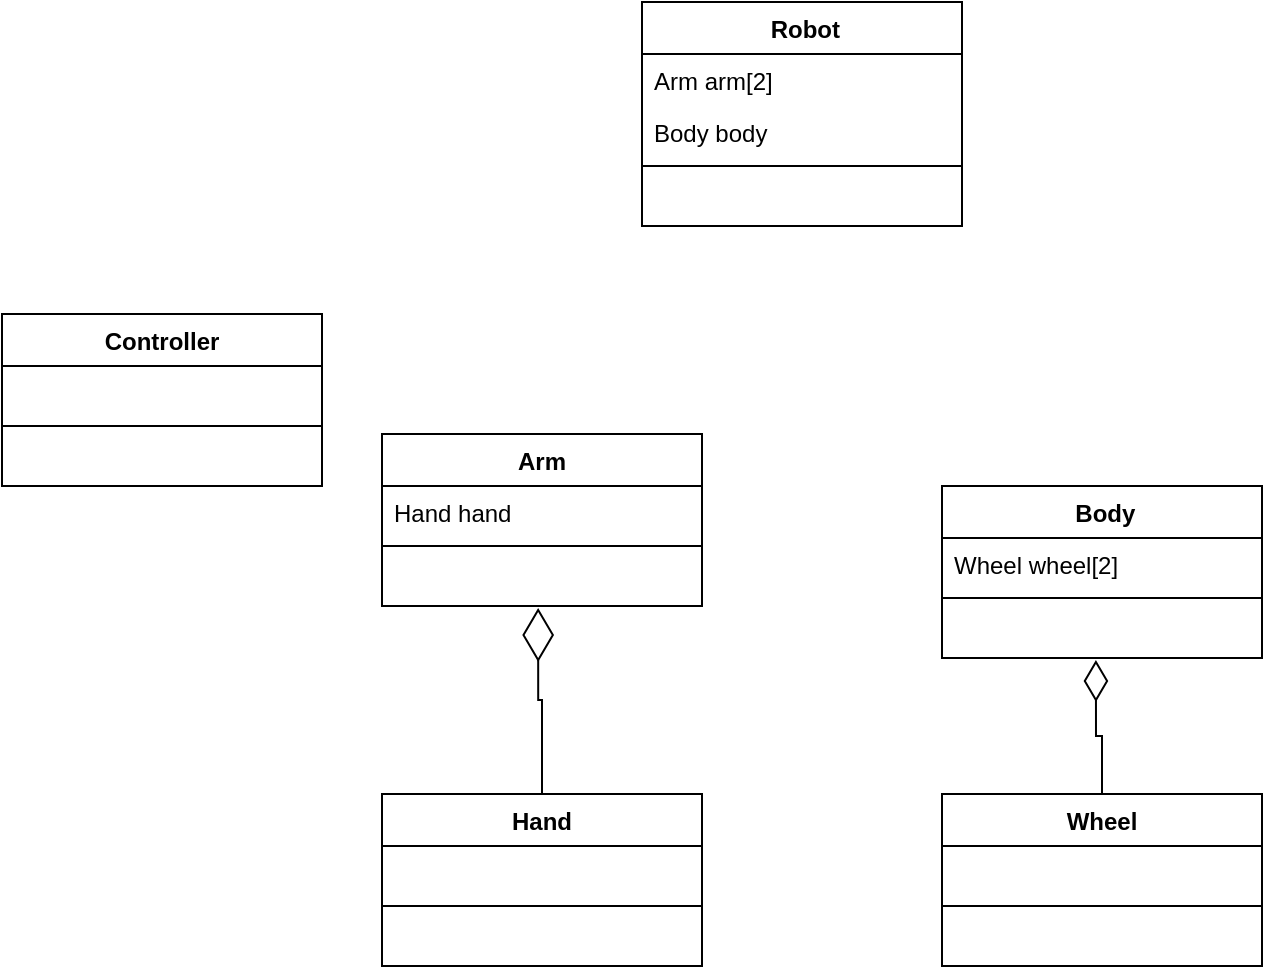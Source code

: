 <mxfile version="14.6.10" type="github">
  <diagram id="nPeh4xoQrp2L0OumBTZY" name="페이지-1">
    <mxGraphModel dx="834" dy="664" grid="1" gridSize="10" guides="1" tooltips="1" connect="1" arrows="1" fold="1" page="1" pageScale="1" pageWidth="827" pageHeight="1169" math="0" shadow="0">
      <root>
        <mxCell id="0" />
        <mxCell id="1" parent="0" />
        <mxCell id="QQo2Gt9hqQ1szGPLZaG--5" value=" Robot" style="swimlane;fontStyle=1;align=center;verticalAlign=top;childLayout=stackLayout;horizontal=1;startSize=26;horizontalStack=0;resizeParent=1;resizeParentMax=0;resizeLast=0;collapsible=1;marginBottom=0;" vertex="1" parent="1">
          <mxGeometry x="360" y="34" width="160" height="112" as="geometry" />
        </mxCell>
        <mxCell id="QQo2Gt9hqQ1szGPLZaG--29" value="Arm arm[2]" style="text;strokeColor=none;fillColor=none;align=left;verticalAlign=top;spacingLeft=4;spacingRight=4;overflow=hidden;rotatable=0;points=[[0,0.5],[1,0.5]];portConstraint=eastwest;" vertex="1" parent="QQo2Gt9hqQ1szGPLZaG--5">
          <mxGeometry y="26" width="160" height="26" as="geometry" />
        </mxCell>
        <mxCell id="QQo2Gt9hqQ1szGPLZaG--6" value="Body body" style="text;strokeColor=none;fillColor=none;align=left;verticalAlign=top;spacingLeft=4;spacingRight=4;overflow=hidden;rotatable=0;points=[[0,0.5],[1,0.5]];portConstraint=eastwest;" vertex="1" parent="QQo2Gt9hqQ1szGPLZaG--5">
          <mxGeometry y="52" width="160" height="26" as="geometry" />
        </mxCell>
        <mxCell id="QQo2Gt9hqQ1szGPLZaG--7" value="" style="line;strokeWidth=1;fillColor=none;align=left;verticalAlign=middle;spacingTop=-1;spacingLeft=3;spacingRight=3;rotatable=0;labelPosition=right;points=[];portConstraint=eastwest;" vertex="1" parent="QQo2Gt9hqQ1szGPLZaG--5">
          <mxGeometry y="78" width="160" height="8" as="geometry" />
        </mxCell>
        <mxCell id="QQo2Gt9hqQ1szGPLZaG--8" value=" " style="text;strokeColor=none;fillColor=none;align=left;verticalAlign=top;spacingLeft=4;spacingRight=4;overflow=hidden;rotatable=0;points=[[0,0.5],[1,0.5]];portConstraint=eastwest;" vertex="1" parent="QQo2Gt9hqQ1szGPLZaG--5">
          <mxGeometry y="86" width="160" height="26" as="geometry" />
        </mxCell>
        <mxCell id="QQo2Gt9hqQ1szGPLZaG--38" style="edgeStyle=orthogonalEdgeStyle;rounded=0;orthogonalLoop=1;jettySize=auto;html=1;endArrow=diamondThin;endFill=0;endSize=18;entryX=0.481;entryY=1.038;entryDx=0;entryDy=0;entryPerimeter=0;" edge="1" parent="1" source="QQo2Gt9hqQ1szGPLZaG--9" target="QQo2Gt9hqQ1szGPLZaG--20">
          <mxGeometry relative="1" as="geometry">
            <mxPoint x="590" y="380" as="targetPoint" />
          </mxGeometry>
        </mxCell>
        <mxCell id="QQo2Gt9hqQ1szGPLZaG--9" value="Wheel" style="swimlane;fontStyle=1;align=center;verticalAlign=top;childLayout=stackLayout;horizontal=1;startSize=26;horizontalStack=0;resizeParent=1;resizeParentMax=0;resizeLast=0;collapsible=1;marginBottom=0;" vertex="1" parent="1">
          <mxGeometry x="510" y="430" width="160" height="86" as="geometry" />
        </mxCell>
        <mxCell id="QQo2Gt9hqQ1szGPLZaG--10" value=" " style="text;strokeColor=none;fillColor=none;align=left;verticalAlign=top;spacingLeft=4;spacingRight=4;overflow=hidden;rotatable=0;points=[[0,0.5],[1,0.5]];portConstraint=eastwest;" vertex="1" parent="QQo2Gt9hqQ1szGPLZaG--9">
          <mxGeometry y="26" width="160" height="26" as="geometry" />
        </mxCell>
        <mxCell id="QQo2Gt9hqQ1szGPLZaG--11" value="" style="line;strokeWidth=1;fillColor=none;align=left;verticalAlign=middle;spacingTop=-1;spacingLeft=3;spacingRight=3;rotatable=0;labelPosition=right;points=[];portConstraint=eastwest;" vertex="1" parent="QQo2Gt9hqQ1szGPLZaG--9">
          <mxGeometry y="52" width="160" height="8" as="geometry" />
        </mxCell>
        <mxCell id="QQo2Gt9hqQ1szGPLZaG--12" value=" " style="text;strokeColor=none;fillColor=none;align=left;verticalAlign=top;spacingLeft=4;spacingRight=4;overflow=hidden;rotatable=0;points=[[0,0.5],[1,0.5]];portConstraint=eastwest;" vertex="1" parent="QQo2Gt9hqQ1szGPLZaG--9">
          <mxGeometry y="60" width="160" height="26" as="geometry" />
        </mxCell>
        <mxCell id="QQo2Gt9hqQ1szGPLZaG--13" value="Hand" style="swimlane;fontStyle=1;align=center;verticalAlign=top;childLayout=stackLayout;horizontal=1;startSize=26;horizontalStack=0;resizeParent=1;resizeParentMax=0;resizeLast=0;collapsible=1;marginBottom=0;" vertex="1" parent="1">
          <mxGeometry x="230" y="430" width="160" height="86" as="geometry" />
        </mxCell>
        <mxCell id="QQo2Gt9hqQ1szGPLZaG--14" value=" " style="text;strokeColor=none;fillColor=none;align=left;verticalAlign=top;spacingLeft=4;spacingRight=4;overflow=hidden;rotatable=0;points=[[0,0.5],[1,0.5]];portConstraint=eastwest;" vertex="1" parent="QQo2Gt9hqQ1szGPLZaG--13">
          <mxGeometry y="26" width="160" height="26" as="geometry" />
        </mxCell>
        <mxCell id="QQo2Gt9hqQ1szGPLZaG--15" value="" style="line;strokeWidth=1;fillColor=none;align=left;verticalAlign=middle;spacingTop=-1;spacingLeft=3;spacingRight=3;rotatable=0;labelPosition=right;points=[];portConstraint=eastwest;" vertex="1" parent="QQo2Gt9hqQ1szGPLZaG--13">
          <mxGeometry y="52" width="160" height="8" as="geometry" />
        </mxCell>
        <mxCell id="QQo2Gt9hqQ1szGPLZaG--16" value=" " style="text;strokeColor=none;fillColor=none;align=left;verticalAlign=top;spacingLeft=4;spacingRight=4;overflow=hidden;rotatable=0;points=[[0,0.5],[1,0.5]];portConstraint=eastwest;" vertex="1" parent="QQo2Gt9hqQ1szGPLZaG--13">
          <mxGeometry y="60" width="160" height="26" as="geometry" />
        </mxCell>
        <mxCell id="QQo2Gt9hqQ1szGPLZaG--17" value=" Body" style="swimlane;fontStyle=1;align=center;verticalAlign=top;childLayout=stackLayout;horizontal=1;startSize=26;horizontalStack=0;resizeParent=1;resizeParentMax=0;resizeLast=0;collapsible=1;marginBottom=0;" vertex="1" parent="1">
          <mxGeometry x="510" y="276" width="160" height="86" as="geometry" />
        </mxCell>
        <mxCell id="QQo2Gt9hqQ1szGPLZaG--18" value="Wheel wheel[2]" style="text;strokeColor=none;fillColor=none;align=left;verticalAlign=top;spacingLeft=4;spacingRight=4;overflow=hidden;rotatable=0;points=[[0,0.5],[1,0.5]];portConstraint=eastwest;" vertex="1" parent="QQo2Gt9hqQ1szGPLZaG--17">
          <mxGeometry y="26" width="160" height="26" as="geometry" />
        </mxCell>
        <mxCell id="QQo2Gt9hqQ1szGPLZaG--19" value="" style="line;strokeWidth=1;fillColor=none;align=left;verticalAlign=middle;spacingTop=-1;spacingLeft=3;spacingRight=3;rotatable=0;labelPosition=right;points=[];portConstraint=eastwest;" vertex="1" parent="QQo2Gt9hqQ1szGPLZaG--17">
          <mxGeometry y="52" width="160" height="8" as="geometry" />
        </mxCell>
        <mxCell id="QQo2Gt9hqQ1szGPLZaG--20" value=" " style="text;strokeColor=none;fillColor=none;align=left;verticalAlign=top;spacingLeft=4;spacingRight=4;overflow=hidden;rotatable=0;points=[[0,0.5],[1,0.5]];portConstraint=eastwest;" vertex="1" parent="QQo2Gt9hqQ1szGPLZaG--17">
          <mxGeometry y="60" width="160" height="26" as="geometry" />
        </mxCell>
        <mxCell id="QQo2Gt9hqQ1szGPLZaG--21" value="Arm" style="swimlane;fontStyle=1;align=center;verticalAlign=top;childLayout=stackLayout;horizontal=1;startSize=26;horizontalStack=0;resizeParent=1;resizeParentMax=0;resizeLast=0;collapsible=1;marginBottom=0;" vertex="1" parent="1">
          <mxGeometry x="230" y="250" width="160" height="86" as="geometry" />
        </mxCell>
        <mxCell id="QQo2Gt9hqQ1szGPLZaG--22" value="Hand hand" style="text;strokeColor=none;fillColor=none;align=left;verticalAlign=top;spacingLeft=4;spacingRight=4;overflow=hidden;rotatable=0;points=[[0,0.5],[1,0.5]];portConstraint=eastwest;" vertex="1" parent="QQo2Gt9hqQ1szGPLZaG--21">
          <mxGeometry y="26" width="160" height="26" as="geometry" />
        </mxCell>
        <mxCell id="QQo2Gt9hqQ1szGPLZaG--23" value="" style="line;strokeWidth=1;fillColor=none;align=left;verticalAlign=middle;spacingTop=-1;spacingLeft=3;spacingRight=3;rotatable=0;labelPosition=right;points=[];portConstraint=eastwest;" vertex="1" parent="QQo2Gt9hqQ1szGPLZaG--21">
          <mxGeometry y="52" width="160" height="8" as="geometry" />
        </mxCell>
        <mxCell id="QQo2Gt9hqQ1szGPLZaG--24" value=" " style="text;strokeColor=none;fillColor=none;align=left;verticalAlign=top;spacingLeft=4;spacingRight=4;overflow=hidden;rotatable=0;points=[[0,0.5],[1,0.5]];portConstraint=eastwest;" vertex="1" parent="QQo2Gt9hqQ1szGPLZaG--21">
          <mxGeometry y="60" width="160" height="26" as="geometry" />
        </mxCell>
        <mxCell id="QQo2Gt9hqQ1szGPLZaG--25" value="Controller" style="swimlane;fontStyle=1;align=center;verticalAlign=top;childLayout=stackLayout;horizontal=1;startSize=26;horizontalStack=0;resizeParent=1;resizeParentMax=0;resizeLast=0;collapsible=1;marginBottom=0;" vertex="1" parent="1">
          <mxGeometry x="40" y="190" width="160" height="86" as="geometry" />
        </mxCell>
        <mxCell id="QQo2Gt9hqQ1szGPLZaG--26" value=" " style="text;strokeColor=none;fillColor=none;align=left;verticalAlign=top;spacingLeft=4;spacingRight=4;overflow=hidden;rotatable=0;points=[[0,0.5],[1,0.5]];portConstraint=eastwest;" vertex="1" parent="QQo2Gt9hqQ1szGPLZaG--25">
          <mxGeometry y="26" width="160" height="26" as="geometry" />
        </mxCell>
        <mxCell id="QQo2Gt9hqQ1szGPLZaG--27" value="" style="line;strokeWidth=1;fillColor=none;align=left;verticalAlign=middle;spacingTop=-1;spacingLeft=3;spacingRight=3;rotatable=0;labelPosition=right;points=[];portConstraint=eastwest;" vertex="1" parent="QQo2Gt9hqQ1szGPLZaG--25">
          <mxGeometry y="52" width="160" height="8" as="geometry" />
        </mxCell>
        <mxCell id="QQo2Gt9hqQ1szGPLZaG--28" value=" " style="text;strokeColor=none;fillColor=none;align=left;verticalAlign=top;spacingLeft=4;spacingRight=4;overflow=hidden;rotatable=0;points=[[0,0.5],[1,0.5]];portConstraint=eastwest;" vertex="1" parent="QQo2Gt9hqQ1szGPLZaG--25">
          <mxGeometry y="60" width="160" height="26" as="geometry" />
        </mxCell>
        <mxCell id="QQo2Gt9hqQ1szGPLZaG--36" value="" style="endArrow=diamondThin;endFill=0;endSize=24;html=1;rounded=0;edgeStyle=orthogonalEdgeStyle;exitX=0.5;exitY=0;exitDx=0;exitDy=0;entryX=0.488;entryY=1.038;entryDx=0;entryDy=0;entryPerimeter=0;" edge="1" parent="1" source="QQo2Gt9hqQ1szGPLZaG--13" target="QQo2Gt9hqQ1szGPLZaG--24">
          <mxGeometry width="160" relative="1" as="geometry">
            <mxPoint x="240" y="270" as="sourcePoint" />
            <mxPoint x="310" y="360" as="targetPoint" />
          </mxGeometry>
        </mxCell>
      </root>
    </mxGraphModel>
  </diagram>
</mxfile>
